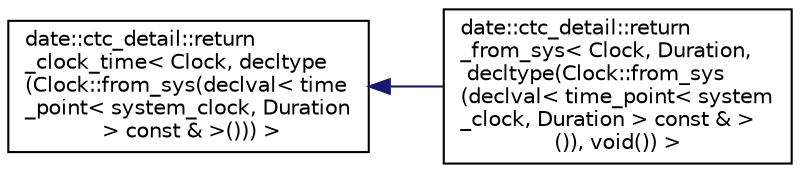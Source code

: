 digraph "Graphical Class Hierarchy"
{
 // LATEX_PDF_SIZE
  edge [fontname="Helvetica",fontsize="10",labelfontname="Helvetica",labelfontsize="10"];
  node [fontname="Helvetica",fontsize="10",shape=record];
  rankdir="LR";
  Node0 [label="date::ctc_detail::return\l_clock_time\< Clock, decltype\l(Clock::from_sys(declval\< time\l_point\< system_clock, Duration\l \> const & \>())) \>",height=0.2,width=0.4,color="black", fillcolor="white", style="filled",URL="$structdate_1_1ctc__detail_1_1return__clock__time.html",tooltip=" "];
  Node0 -> Node1 [dir="back",color="midnightblue",fontsize="10",style="solid",fontname="Helvetica"];
  Node1 [label="date::ctc_detail::return\l_from_sys\< Clock, Duration,\l decltype(Clock::from_sys\l(declval\< time_point\< system\l_clock, Duration \> const & \>\l()), void()) \>",height=0.2,width=0.4,color="black", fillcolor="white", style="filled",URL="$structdate_1_1ctc__detail_1_1return__from__sys_3_01Clock_00_01Duration_00_01decltype_07Clock_1_1229c045626cd4bf8df9f72b6e36b4e29.html",tooltip=" "];
}
